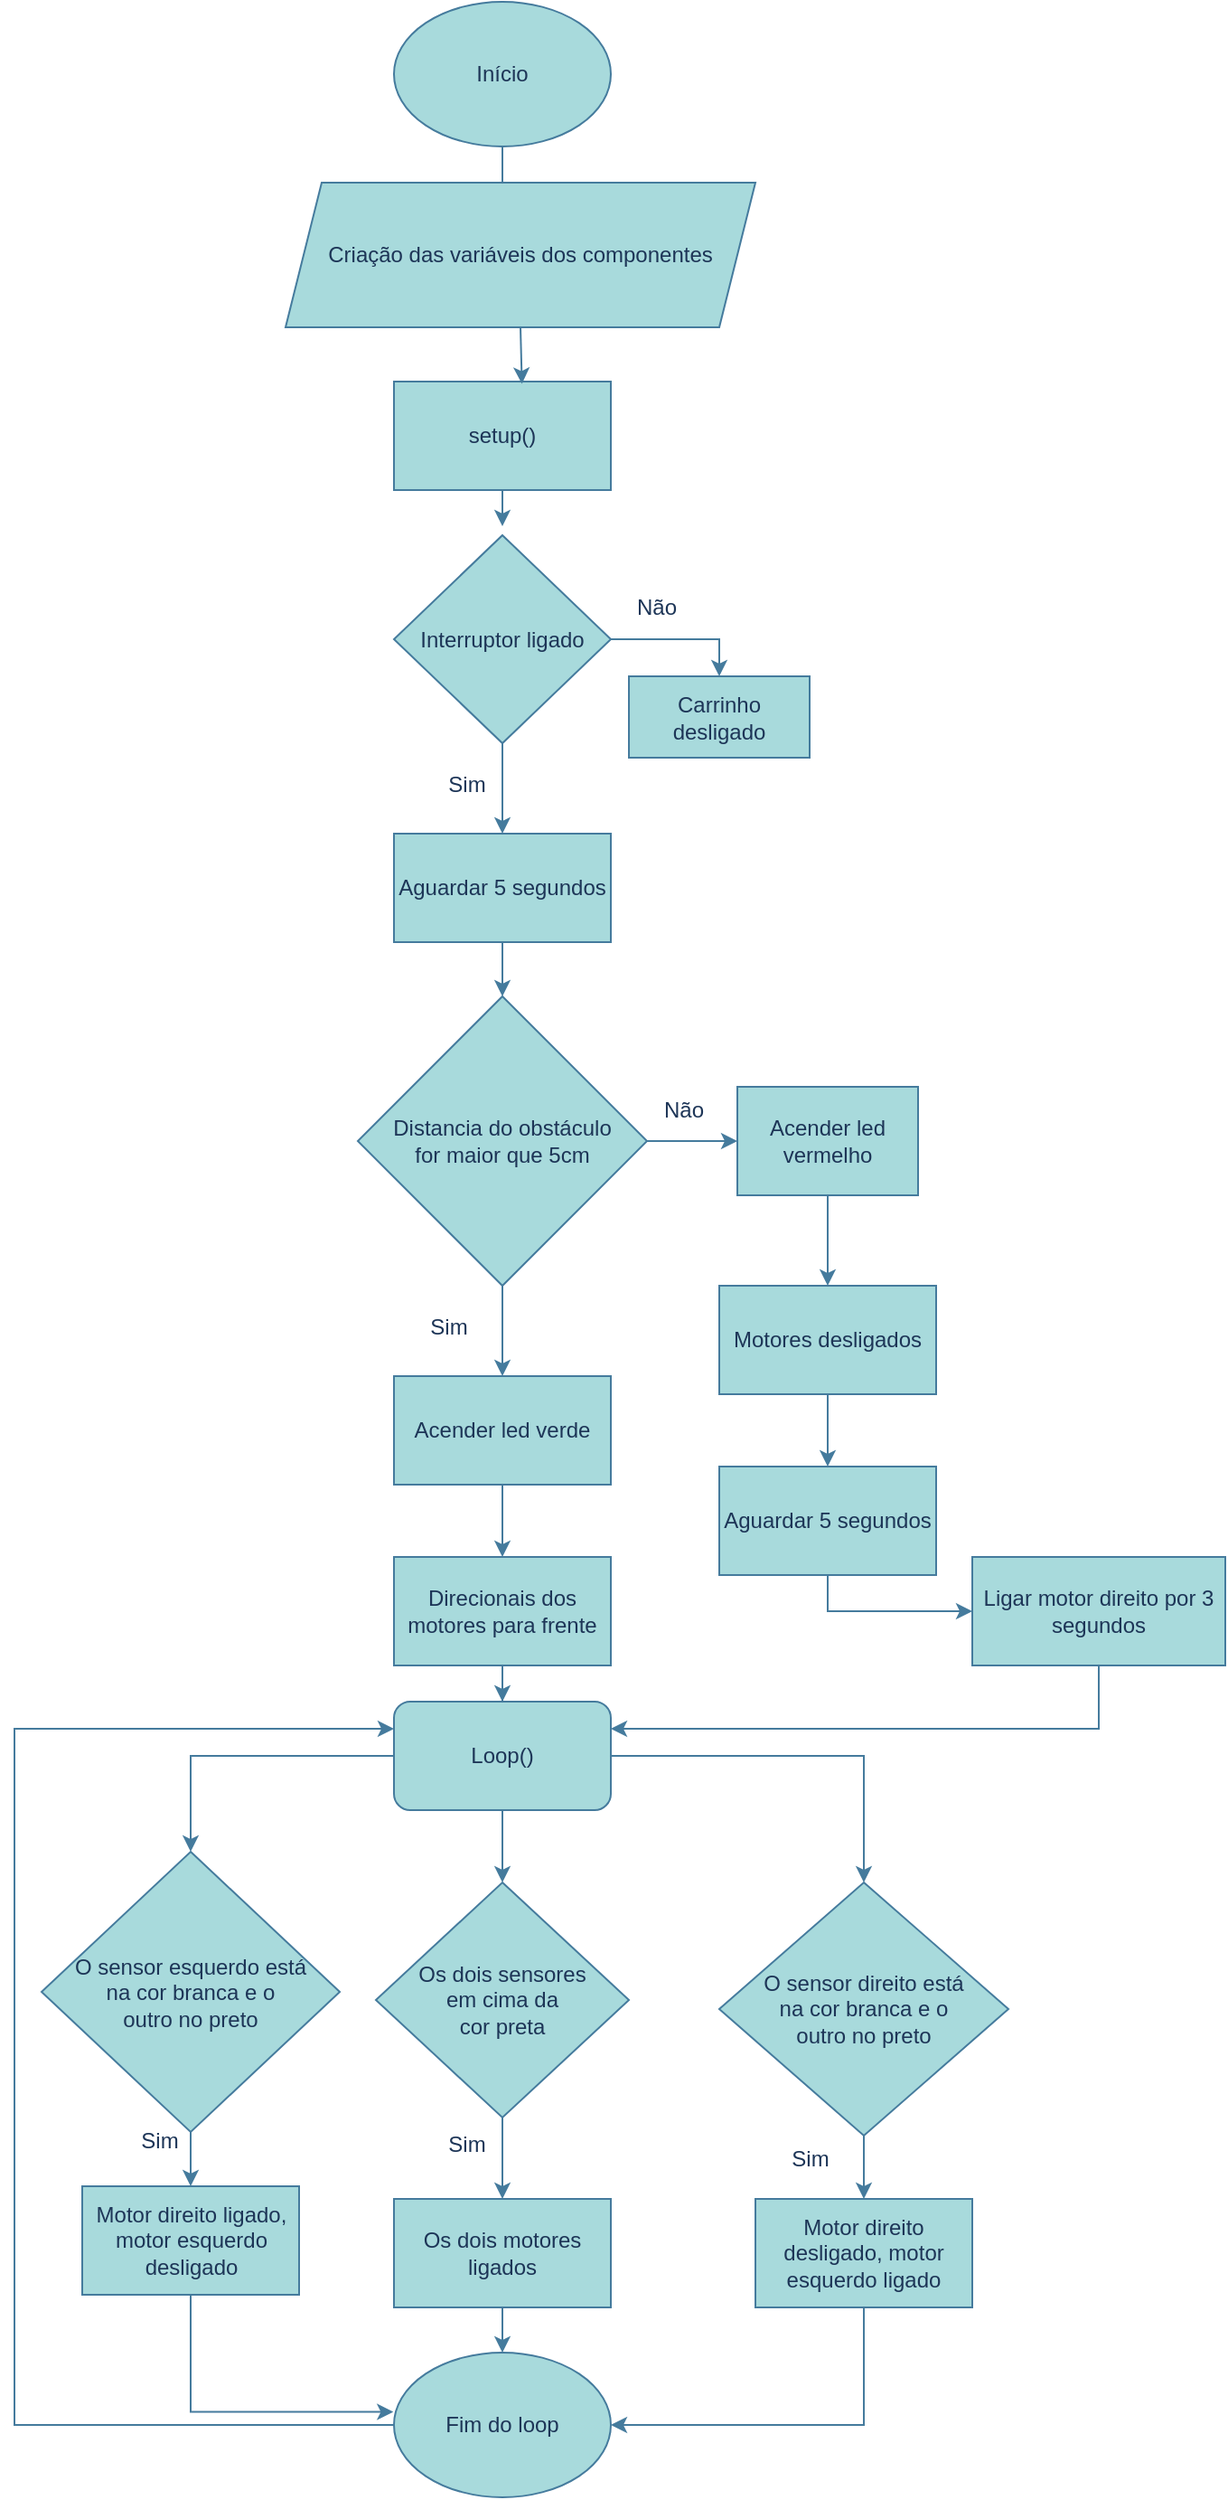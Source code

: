 <mxfile version="22.0.4" type="github">
  <diagram name="Page-1" id="edf60f1a-56cd-e834-aa8a-f176f3a09ee4">
    <mxGraphModel dx="1050" dy="576" grid="1" gridSize="10" guides="1" tooltips="1" connect="1" arrows="1" fold="1" page="1" pageScale="1" pageWidth="1100" pageHeight="850" background="none" math="0" shadow="0">
      <root>
        <mxCell id="0" />
        <mxCell id="1" parent="0" />
        <mxCell id="2C77f44zVcwJpS-RzUbM-3" value="" style="edgeStyle=orthogonalEdgeStyle;rounded=0;orthogonalLoop=1;jettySize=auto;html=1;labelBackgroundColor=none;strokeColor=#457B9D;fontColor=default;" parent="1" source="2C77f44zVcwJpS-RzUbM-1" edge="1">
          <mxGeometry relative="1" as="geometry">
            <mxPoint x="380" y="150" as="targetPoint" />
          </mxGeometry>
        </mxCell>
        <mxCell id="2C77f44zVcwJpS-RzUbM-1" value="Início" style="ellipse;whiteSpace=wrap;html=1;labelBackgroundColor=none;fillColor=#A8DADC;strokeColor=#457B9D;fontColor=#1D3557;" parent="1" vertex="1">
          <mxGeometry x="340" y="30" width="120" height="80" as="geometry" />
        </mxCell>
        <mxCell id="2C77f44zVcwJpS-RzUbM-4" value="Criação das variáveis dos componentes" style="shape=parallelogram;perimeter=parallelogramPerimeter;whiteSpace=wrap;html=1;fixedSize=1;labelBackgroundColor=none;fillColor=#A8DADC;strokeColor=#457B9D;fontColor=#1D3557;" parent="1" vertex="1">
          <mxGeometry x="280" y="130" width="260" height="80" as="geometry" />
        </mxCell>
        <mxCell id="2C77f44zVcwJpS-RzUbM-25" style="edgeStyle=orthogonalEdgeStyle;rounded=0;orthogonalLoop=1;jettySize=auto;html=1;exitX=0.5;exitY=1;exitDx=0;exitDy=0;entryX=0.5;entryY=0;entryDx=0;entryDy=0;labelBackgroundColor=none;strokeColor=#457B9D;fontColor=default;" parent="1" source="2C77f44zVcwJpS-RzUbM-21" edge="1">
          <mxGeometry relative="1" as="geometry">
            <mxPoint x="400" y="320" as="targetPoint" />
          </mxGeometry>
        </mxCell>
        <mxCell id="2C77f44zVcwJpS-RzUbM-21" value="setup()" style="rounded=0;whiteSpace=wrap;html=1;labelBackgroundColor=none;fillColor=#A8DADC;strokeColor=#457B9D;fontColor=#1D3557;" parent="1" vertex="1">
          <mxGeometry x="340" y="240" width="120" height="60" as="geometry" />
        </mxCell>
        <mxCell id="2C77f44zVcwJpS-RzUbM-23" style="edgeStyle=orthogonalEdgeStyle;rounded=0;orthogonalLoop=1;jettySize=auto;html=1;exitX=0.5;exitY=1;exitDx=0;exitDy=0;entryX=0.59;entryY=0.02;entryDx=0;entryDy=0;entryPerimeter=0;labelBackgroundColor=none;strokeColor=#457B9D;fontColor=default;" parent="1" source="2C77f44zVcwJpS-RzUbM-4" target="2C77f44zVcwJpS-RzUbM-21" edge="1">
          <mxGeometry relative="1" as="geometry" />
        </mxCell>
        <mxCell id="2C77f44zVcwJpS-RzUbM-27" style="edgeStyle=orthogonalEdgeStyle;rounded=0;orthogonalLoop=1;jettySize=auto;html=1;exitX=1;exitY=0.5;exitDx=0;exitDy=0;entryX=0.5;entryY=0;entryDx=0;entryDy=0;labelBackgroundColor=none;strokeColor=#457B9D;fontColor=default;" parent="1" source="2C77f44zVcwJpS-RzUbM-26" target="2C77f44zVcwJpS-RzUbM-31" edge="1">
          <mxGeometry relative="1" as="geometry">
            <mxPoint x="550" y="395" as="targetPoint" />
            <mxPoint x="470" y="382.5" as="sourcePoint" />
          </mxGeometry>
        </mxCell>
        <mxCell id="2C77f44zVcwJpS-RzUbM-32" style="edgeStyle=orthogonalEdgeStyle;rounded=0;orthogonalLoop=1;jettySize=auto;html=1;exitX=0.5;exitY=1;exitDx=0;exitDy=0;entryX=0.5;entryY=0;entryDx=0;entryDy=0;labelBackgroundColor=none;strokeColor=#457B9D;fontColor=default;" parent="1" source="2C77f44zVcwJpS-RzUbM-26" target="2C77f44zVcwJpS-RzUbM-34" edge="1">
          <mxGeometry relative="1" as="geometry">
            <mxPoint x="400" y="500" as="targetPoint" />
          </mxGeometry>
        </mxCell>
        <mxCell id="2C77f44zVcwJpS-RzUbM-26" value="Interruptor ligado" style="rhombus;whiteSpace=wrap;html=1;labelBackgroundColor=none;fillColor=#A8DADC;strokeColor=#457B9D;fontColor=#1D3557;" parent="1" vertex="1">
          <mxGeometry x="340" y="325" width="120" height="115" as="geometry" />
        </mxCell>
        <mxCell id="2C77f44zVcwJpS-RzUbM-28" value="Não" style="text;html=1;align=center;verticalAlign=middle;resizable=0;points=[];autosize=1;strokeColor=none;fillColor=none;labelBackgroundColor=none;fontColor=#1D3557;" parent="1" vertex="1">
          <mxGeometry x="460" y="350" width="50" height="30" as="geometry" />
        </mxCell>
        <mxCell id="2C77f44zVcwJpS-RzUbM-31" value="Carrinho desligado" style="rounded=0;whiteSpace=wrap;html=1;labelBackgroundColor=none;fillColor=#A8DADC;strokeColor=#457B9D;fontColor=#1D3557;" parent="1" vertex="1">
          <mxGeometry x="470" y="403" width="100" height="45" as="geometry" />
        </mxCell>
        <mxCell id="2C77f44zVcwJpS-RzUbM-33" value="Sim" style="text;html=1;align=center;verticalAlign=middle;resizable=0;points=[];autosize=1;strokeColor=none;fillColor=none;labelBackgroundColor=none;fontColor=#1D3557;" parent="1" vertex="1">
          <mxGeometry x="360" y="448" width="40" height="30" as="geometry" />
        </mxCell>
        <mxCell id="2C77f44zVcwJpS-RzUbM-36" value="" style="edgeStyle=orthogonalEdgeStyle;rounded=0;orthogonalLoop=1;jettySize=auto;html=1;entryX=0.5;entryY=0;entryDx=0;entryDy=0;labelBackgroundColor=none;strokeColor=#457B9D;fontColor=default;" parent="1" source="2C77f44zVcwJpS-RzUbM-34" target="2C77f44zVcwJpS-RzUbM-39" edge="1">
          <mxGeometry relative="1" as="geometry">
            <mxPoint x="400" y="580" as="targetPoint" />
          </mxGeometry>
        </mxCell>
        <mxCell id="2C77f44zVcwJpS-RzUbM-34" value="Aguardar 5 segundos" style="rounded=0;whiteSpace=wrap;html=1;labelBackgroundColor=none;fillColor=#A8DADC;strokeColor=#457B9D;fontColor=#1D3557;" parent="1" vertex="1">
          <mxGeometry x="340" y="490" width="120" height="60" as="geometry" />
        </mxCell>
        <mxCell id="2C77f44zVcwJpS-RzUbM-40" style="edgeStyle=orthogonalEdgeStyle;rounded=0;orthogonalLoop=1;jettySize=auto;html=1;exitX=0.5;exitY=1;exitDx=0;exitDy=0;labelBackgroundColor=none;strokeColor=#457B9D;fontColor=default;" parent="1" source="2C77f44zVcwJpS-RzUbM-39" target="2C77f44zVcwJpS-RzUbM-42" edge="1">
          <mxGeometry relative="1" as="geometry">
            <mxPoint x="400" y="790" as="targetPoint" />
          </mxGeometry>
        </mxCell>
        <mxCell id="2C77f44zVcwJpS-RzUbM-43" style="edgeStyle=orthogonalEdgeStyle;rounded=0;orthogonalLoop=1;jettySize=auto;html=1;exitX=1;exitY=0.5;exitDx=0;exitDy=0;labelBackgroundColor=none;strokeColor=#457B9D;fontColor=default;" parent="1" source="2C77f44zVcwJpS-RzUbM-39" target="2C77f44zVcwJpS-RzUbM-44" edge="1">
          <mxGeometry relative="1" as="geometry">
            <mxPoint x="560" y="660" as="targetPoint" />
          </mxGeometry>
        </mxCell>
        <mxCell id="2C77f44zVcwJpS-RzUbM-39" value="Distancia do obstáculo &lt;br&gt;for maior que 5cm" style="rhombus;whiteSpace=wrap;html=1;labelBackgroundColor=none;fillColor=#A8DADC;strokeColor=#457B9D;fontColor=#1D3557;" parent="1" vertex="1">
          <mxGeometry x="320" y="580" width="160" height="160" as="geometry" />
        </mxCell>
        <mxCell id="2C77f44zVcwJpS-RzUbM-41" value="Sim" style="text;html=1;align=center;verticalAlign=middle;resizable=0;points=[];autosize=1;strokeColor=none;fillColor=none;labelBackgroundColor=none;fontColor=#1D3557;" parent="1" vertex="1">
          <mxGeometry x="350" y="748" width="40" height="30" as="geometry" />
        </mxCell>
        <mxCell id="2C77f44zVcwJpS-RzUbM-47" value="" style="edgeStyle=orthogonalEdgeStyle;rounded=0;orthogonalLoop=1;jettySize=auto;html=1;labelBackgroundColor=none;strokeColor=#457B9D;fontColor=default;" parent="1" source="2C77f44zVcwJpS-RzUbM-42" target="2C77f44zVcwJpS-RzUbM-46" edge="1">
          <mxGeometry relative="1" as="geometry" />
        </mxCell>
        <mxCell id="2C77f44zVcwJpS-RzUbM-42" value="Acender led verde" style="rounded=0;whiteSpace=wrap;html=1;labelBackgroundColor=none;fillColor=#A8DADC;strokeColor=#457B9D;fontColor=#1D3557;" parent="1" vertex="1">
          <mxGeometry x="340" y="790" width="120" height="60" as="geometry" />
        </mxCell>
        <mxCell id="2C77f44zVcwJpS-RzUbM-78" value="" style="edgeStyle=orthogonalEdgeStyle;rounded=0;orthogonalLoop=1;jettySize=auto;html=1;labelBackgroundColor=none;strokeColor=#457B9D;fontColor=default;" parent="1" source="2C77f44zVcwJpS-RzUbM-44" target="2C77f44zVcwJpS-RzUbM-77" edge="1">
          <mxGeometry relative="1" as="geometry" />
        </mxCell>
        <mxCell id="2C77f44zVcwJpS-RzUbM-44" value="Acender led &lt;br&gt;vermelho" style="rounded=0;whiteSpace=wrap;html=1;labelBackgroundColor=none;fillColor=#A8DADC;strokeColor=#457B9D;fontColor=#1D3557;" parent="1" vertex="1">
          <mxGeometry x="530" y="630" width="100" height="60" as="geometry" />
        </mxCell>
        <mxCell id="2C77f44zVcwJpS-RzUbM-45" value="Não" style="text;html=1;align=center;verticalAlign=middle;resizable=0;points=[];autosize=1;strokeColor=none;fillColor=none;labelBackgroundColor=none;fontColor=#1D3557;" parent="1" vertex="1">
          <mxGeometry x="475" y="628" width="50" height="30" as="geometry" />
        </mxCell>
        <mxCell id="2C77f44zVcwJpS-RzUbM-84" style="edgeStyle=orthogonalEdgeStyle;rounded=0;orthogonalLoop=1;jettySize=auto;html=1;exitX=0.5;exitY=1;exitDx=0;exitDy=0;labelBackgroundColor=none;strokeColor=#457B9D;fontColor=default;" parent="1" source="2C77f44zVcwJpS-RzUbM-46" target="2C77f44zVcwJpS-RzUbM-57" edge="1">
          <mxGeometry relative="1" as="geometry" />
        </mxCell>
        <mxCell id="2C77f44zVcwJpS-RzUbM-46" value="Direcionais dos motores para frente" style="whiteSpace=wrap;html=1;rounded=0;labelBackgroundColor=none;fillColor=#A8DADC;strokeColor=#457B9D;fontColor=#1D3557;" parent="1" vertex="1">
          <mxGeometry x="340" y="890" width="120" height="60" as="geometry" />
        </mxCell>
        <mxCell id="2C77f44zVcwJpS-RzUbM-55" value="" style="edgeStyle=orthogonalEdgeStyle;rounded=0;orthogonalLoop=1;jettySize=auto;html=1;labelBackgroundColor=none;strokeColor=#457B9D;fontColor=default;" parent="1" source="2C77f44zVcwJpS-RzUbM-50" target="2C77f44zVcwJpS-RzUbM-54" edge="1">
          <mxGeometry relative="1" as="geometry" />
        </mxCell>
        <mxCell id="2C77f44zVcwJpS-RzUbM-50" value="Os dois sensores &lt;br&gt;em cima da &lt;br&gt;cor preta" style="rhombus;whiteSpace=wrap;html=1;labelBackgroundColor=none;fillColor=#A8DADC;strokeColor=#457B9D;fontColor=#1D3557;" parent="1" vertex="1">
          <mxGeometry x="330" y="1070" width="140" height="130" as="geometry" />
        </mxCell>
        <mxCell id="2C77f44zVcwJpS-RzUbM-75" style="edgeStyle=orthogonalEdgeStyle;rounded=0;orthogonalLoop=1;jettySize=auto;html=1;exitX=0.5;exitY=1;exitDx=0;exitDy=0;entryX=0.5;entryY=0;entryDx=0;entryDy=0;labelBackgroundColor=none;strokeColor=#457B9D;fontColor=default;" parent="1" source="2C77f44zVcwJpS-RzUbM-54" target="2C77f44zVcwJpS-RzUbM-72" edge="1">
          <mxGeometry relative="1" as="geometry" />
        </mxCell>
        <mxCell id="2C77f44zVcwJpS-RzUbM-54" value="Os dois motores ligados" style="whiteSpace=wrap;html=1;labelBackgroundColor=none;fillColor=#A8DADC;strokeColor=#457B9D;fontColor=#1D3557;" parent="1" vertex="1">
          <mxGeometry x="340" y="1245" width="120" height="60" as="geometry" />
        </mxCell>
        <mxCell id="2C77f44zVcwJpS-RzUbM-56" value="Sim" style="text;html=1;align=center;verticalAlign=middle;resizable=0;points=[];autosize=1;strokeColor=none;fillColor=none;labelBackgroundColor=none;fontColor=#1D3557;" parent="1" vertex="1">
          <mxGeometry x="360" y="1200" width="40" height="30" as="geometry" />
        </mxCell>
        <mxCell id="2C77f44zVcwJpS-RzUbM-58" style="edgeStyle=orthogonalEdgeStyle;rounded=0;orthogonalLoop=1;jettySize=auto;html=1;exitX=0.5;exitY=1;exitDx=0;exitDy=0;entryX=0.5;entryY=0;entryDx=0;entryDy=0;labelBackgroundColor=none;strokeColor=#457B9D;fontColor=default;" parent="1" source="2C77f44zVcwJpS-RzUbM-57" target="2C77f44zVcwJpS-RzUbM-50" edge="1">
          <mxGeometry relative="1" as="geometry" />
        </mxCell>
        <mxCell id="2C77f44zVcwJpS-RzUbM-60" style="edgeStyle=orthogonalEdgeStyle;rounded=0;orthogonalLoop=1;jettySize=auto;html=1;exitX=1;exitY=0.5;exitDx=0;exitDy=0;labelBackgroundColor=none;strokeColor=#457B9D;fontColor=default;" parent="1" source="2C77f44zVcwJpS-RzUbM-57" target="2C77f44zVcwJpS-RzUbM-61" edge="1">
          <mxGeometry relative="1" as="geometry">
            <mxPoint x="550" y="1060" as="targetPoint" />
          </mxGeometry>
        </mxCell>
        <mxCell id="2C77f44zVcwJpS-RzUbM-67" style="edgeStyle=orthogonalEdgeStyle;rounded=0;orthogonalLoop=1;jettySize=auto;html=1;exitX=0;exitY=0.5;exitDx=0;exitDy=0;labelBackgroundColor=none;strokeColor=#457B9D;fontColor=default;" parent="1" source="2C77f44zVcwJpS-RzUbM-57" target="2C77f44zVcwJpS-RzUbM-68" edge="1">
          <mxGeometry relative="1" as="geometry">
            <mxPoint x="230" y="1000" as="targetPoint" />
          </mxGeometry>
        </mxCell>
        <mxCell id="2C77f44zVcwJpS-RzUbM-57" value="Loop()" style="rounded=1;whiteSpace=wrap;html=1;labelBackgroundColor=none;fillColor=#A8DADC;strokeColor=#457B9D;fontColor=#1D3557;" parent="1" vertex="1">
          <mxGeometry x="340" y="970" width="120" height="60" as="geometry" />
        </mxCell>
        <mxCell id="2C77f44zVcwJpS-RzUbM-62" style="edgeStyle=orthogonalEdgeStyle;rounded=0;orthogonalLoop=1;jettySize=auto;html=1;exitX=0.5;exitY=1;exitDx=0;exitDy=0;labelBackgroundColor=none;strokeColor=#457B9D;fontColor=default;" parent="1" source="2C77f44zVcwJpS-RzUbM-61" target="2C77f44zVcwJpS-RzUbM-65" edge="1">
          <mxGeometry relative="1" as="geometry">
            <mxPoint x="590" y="1250" as="targetPoint" />
          </mxGeometry>
        </mxCell>
        <mxCell id="2C77f44zVcwJpS-RzUbM-61" value="O sensor direito está &lt;br&gt;na cor branca e o &lt;br&gt;outro no preto" style="rhombus;whiteSpace=wrap;html=1;labelBackgroundColor=none;fillColor=#A8DADC;strokeColor=#457B9D;fontColor=#1D3557;" parent="1" vertex="1">
          <mxGeometry x="520" y="1070" width="160" height="140" as="geometry" />
        </mxCell>
        <mxCell id="2C77f44zVcwJpS-RzUbM-63" value="Sim" style="text;html=1;align=center;verticalAlign=middle;resizable=0;points=[];autosize=1;strokeColor=none;fillColor=none;labelBackgroundColor=none;fontColor=#1D3557;" parent="1" vertex="1">
          <mxGeometry x="550" y="1208" width="40" height="30" as="geometry" />
        </mxCell>
        <mxCell id="2C77f44zVcwJpS-RzUbM-76" style="edgeStyle=orthogonalEdgeStyle;rounded=0;orthogonalLoop=1;jettySize=auto;html=1;exitX=0.5;exitY=1;exitDx=0;exitDy=0;entryX=1;entryY=0.5;entryDx=0;entryDy=0;labelBackgroundColor=none;strokeColor=#457B9D;fontColor=default;" parent="1" source="2C77f44zVcwJpS-RzUbM-65" target="2C77f44zVcwJpS-RzUbM-72" edge="1">
          <mxGeometry relative="1" as="geometry">
            <Array as="points">
              <mxPoint x="600" y="1370" />
            </Array>
          </mxGeometry>
        </mxCell>
        <mxCell id="2C77f44zVcwJpS-RzUbM-65" value="Motor direito desligado, motor esquerdo ligado" style="rounded=0;whiteSpace=wrap;html=1;labelBackgroundColor=none;fillColor=#A8DADC;strokeColor=#457B9D;fontColor=#1D3557;" parent="1" vertex="1">
          <mxGeometry x="540" y="1245" width="120" height="60" as="geometry" />
        </mxCell>
        <mxCell id="2C77f44zVcwJpS-RzUbM-70" style="edgeStyle=orthogonalEdgeStyle;rounded=0;orthogonalLoop=1;jettySize=auto;html=1;exitX=0.5;exitY=1;exitDx=0;exitDy=0;entryX=0.5;entryY=0;entryDx=0;entryDy=0;labelBackgroundColor=none;strokeColor=#457B9D;fontColor=default;" parent="1" source="2C77f44zVcwJpS-RzUbM-68" target="2C77f44zVcwJpS-RzUbM-69" edge="1">
          <mxGeometry relative="1" as="geometry" />
        </mxCell>
        <mxCell id="2C77f44zVcwJpS-RzUbM-68" value="O sensor esquerdo está&lt;br style=&quot;border-color: var(--border-color);&quot;&gt;na cor branca e o&lt;br style=&quot;border-color: var(--border-color);&quot;&gt;outro no preto" style="rhombus;whiteSpace=wrap;html=1;labelBackgroundColor=none;fillColor=#A8DADC;strokeColor=#457B9D;fontColor=#1D3557;" parent="1" vertex="1">
          <mxGeometry x="145" y="1053" width="165" height="155" as="geometry" />
        </mxCell>
        <mxCell id="2C77f44zVcwJpS-RzUbM-69" value="Motor direito ligado, motor esquerdo desligado" style="rounded=0;whiteSpace=wrap;html=1;labelBackgroundColor=none;fillColor=#A8DADC;strokeColor=#457B9D;fontColor=#1D3557;" parent="1" vertex="1">
          <mxGeometry x="167.5" y="1238" width="120" height="60" as="geometry" />
        </mxCell>
        <mxCell id="2C77f44zVcwJpS-RzUbM-71" value="Sim" style="text;html=1;align=center;verticalAlign=middle;resizable=0;points=[];autosize=1;strokeColor=none;fillColor=none;labelBackgroundColor=none;fontColor=#1D3557;" parent="1" vertex="1">
          <mxGeometry x="190" y="1198" width="40" height="30" as="geometry" />
        </mxCell>
        <mxCell id="2C77f44zVcwJpS-RzUbM-73" style="edgeStyle=orthogonalEdgeStyle;rounded=0;orthogonalLoop=1;jettySize=auto;html=1;exitX=0;exitY=0.5;exitDx=0;exitDy=0;entryX=0;entryY=0.25;entryDx=0;entryDy=0;labelBackgroundColor=none;strokeColor=#457B9D;fontColor=default;" parent="1" source="2C77f44zVcwJpS-RzUbM-72" target="2C77f44zVcwJpS-RzUbM-57" edge="1">
          <mxGeometry relative="1" as="geometry">
            <Array as="points">
              <mxPoint x="130" y="1370" />
              <mxPoint x="130" y="985" />
            </Array>
          </mxGeometry>
        </mxCell>
        <mxCell id="2C77f44zVcwJpS-RzUbM-72" value="Fim do loop" style="ellipse;whiteSpace=wrap;html=1;labelBackgroundColor=none;fillColor=#A8DADC;strokeColor=#457B9D;fontColor=#1D3557;" parent="1" vertex="1">
          <mxGeometry x="340" y="1330" width="120" height="80" as="geometry" />
        </mxCell>
        <mxCell id="2C77f44zVcwJpS-RzUbM-74" style="edgeStyle=orthogonalEdgeStyle;rounded=0;orthogonalLoop=1;jettySize=auto;html=1;exitX=0.5;exitY=1;exitDx=0;exitDy=0;entryX=-0.003;entryY=0.41;entryDx=0;entryDy=0;entryPerimeter=0;labelBackgroundColor=none;strokeColor=#457B9D;fontColor=default;" parent="1" source="2C77f44zVcwJpS-RzUbM-69" target="2C77f44zVcwJpS-RzUbM-72" edge="1">
          <mxGeometry relative="1" as="geometry" />
        </mxCell>
        <mxCell id="2C77f44zVcwJpS-RzUbM-79" style="edgeStyle=orthogonalEdgeStyle;rounded=0;orthogonalLoop=1;jettySize=auto;html=1;exitX=0.5;exitY=1;exitDx=0;exitDy=0;labelBackgroundColor=none;strokeColor=#457B9D;fontColor=default;" parent="1" source="2C77f44zVcwJpS-RzUbM-77" target="2C77f44zVcwJpS-RzUbM-80" edge="1">
          <mxGeometry relative="1" as="geometry">
            <mxPoint x="580" y="830" as="targetPoint" />
          </mxGeometry>
        </mxCell>
        <mxCell id="2C77f44zVcwJpS-RzUbM-77" value="Motores desligados" style="whiteSpace=wrap;html=1;rounded=0;labelBackgroundColor=none;fillColor=#A8DADC;strokeColor=#457B9D;fontColor=#1D3557;" parent="1" vertex="1">
          <mxGeometry x="520" y="740" width="120" height="60" as="geometry" />
        </mxCell>
        <mxCell id="2C77f44zVcwJpS-RzUbM-81" style="edgeStyle=orthogonalEdgeStyle;rounded=0;orthogonalLoop=1;jettySize=auto;html=1;exitX=0.5;exitY=1;exitDx=0;exitDy=0;labelBackgroundColor=none;strokeColor=#457B9D;fontColor=default;" parent="1" source="2C77f44zVcwJpS-RzUbM-80" target="2C77f44zVcwJpS-RzUbM-82" edge="1">
          <mxGeometry relative="1" as="geometry">
            <mxPoint x="580" y="930" as="targetPoint" />
          </mxGeometry>
        </mxCell>
        <mxCell id="2C77f44zVcwJpS-RzUbM-80" value="Aguardar 5 segundos" style="rounded=0;whiteSpace=wrap;html=1;labelBackgroundColor=none;fillColor=#A8DADC;strokeColor=#457B9D;fontColor=#1D3557;" parent="1" vertex="1">
          <mxGeometry x="520" y="840" width="120" height="60" as="geometry" />
        </mxCell>
        <mxCell id="2C77f44zVcwJpS-RzUbM-83" style="edgeStyle=orthogonalEdgeStyle;rounded=0;orthogonalLoop=1;jettySize=auto;html=1;exitX=0.5;exitY=1;exitDx=0;exitDy=0;entryX=1;entryY=0.25;entryDx=0;entryDy=0;labelBackgroundColor=none;strokeColor=#457B9D;fontColor=default;" parent="1" source="2C77f44zVcwJpS-RzUbM-82" target="2C77f44zVcwJpS-RzUbM-57" edge="1">
          <mxGeometry relative="1" as="geometry" />
        </mxCell>
        <mxCell id="2C77f44zVcwJpS-RzUbM-82" value="Ligar motor direito por 3 segundos" style="rounded=0;whiteSpace=wrap;html=1;labelBackgroundColor=none;fillColor=#A8DADC;strokeColor=#457B9D;fontColor=#1D3557;" parent="1" vertex="1">
          <mxGeometry x="660" y="890" width="140" height="60" as="geometry" />
        </mxCell>
      </root>
    </mxGraphModel>
  </diagram>
</mxfile>
